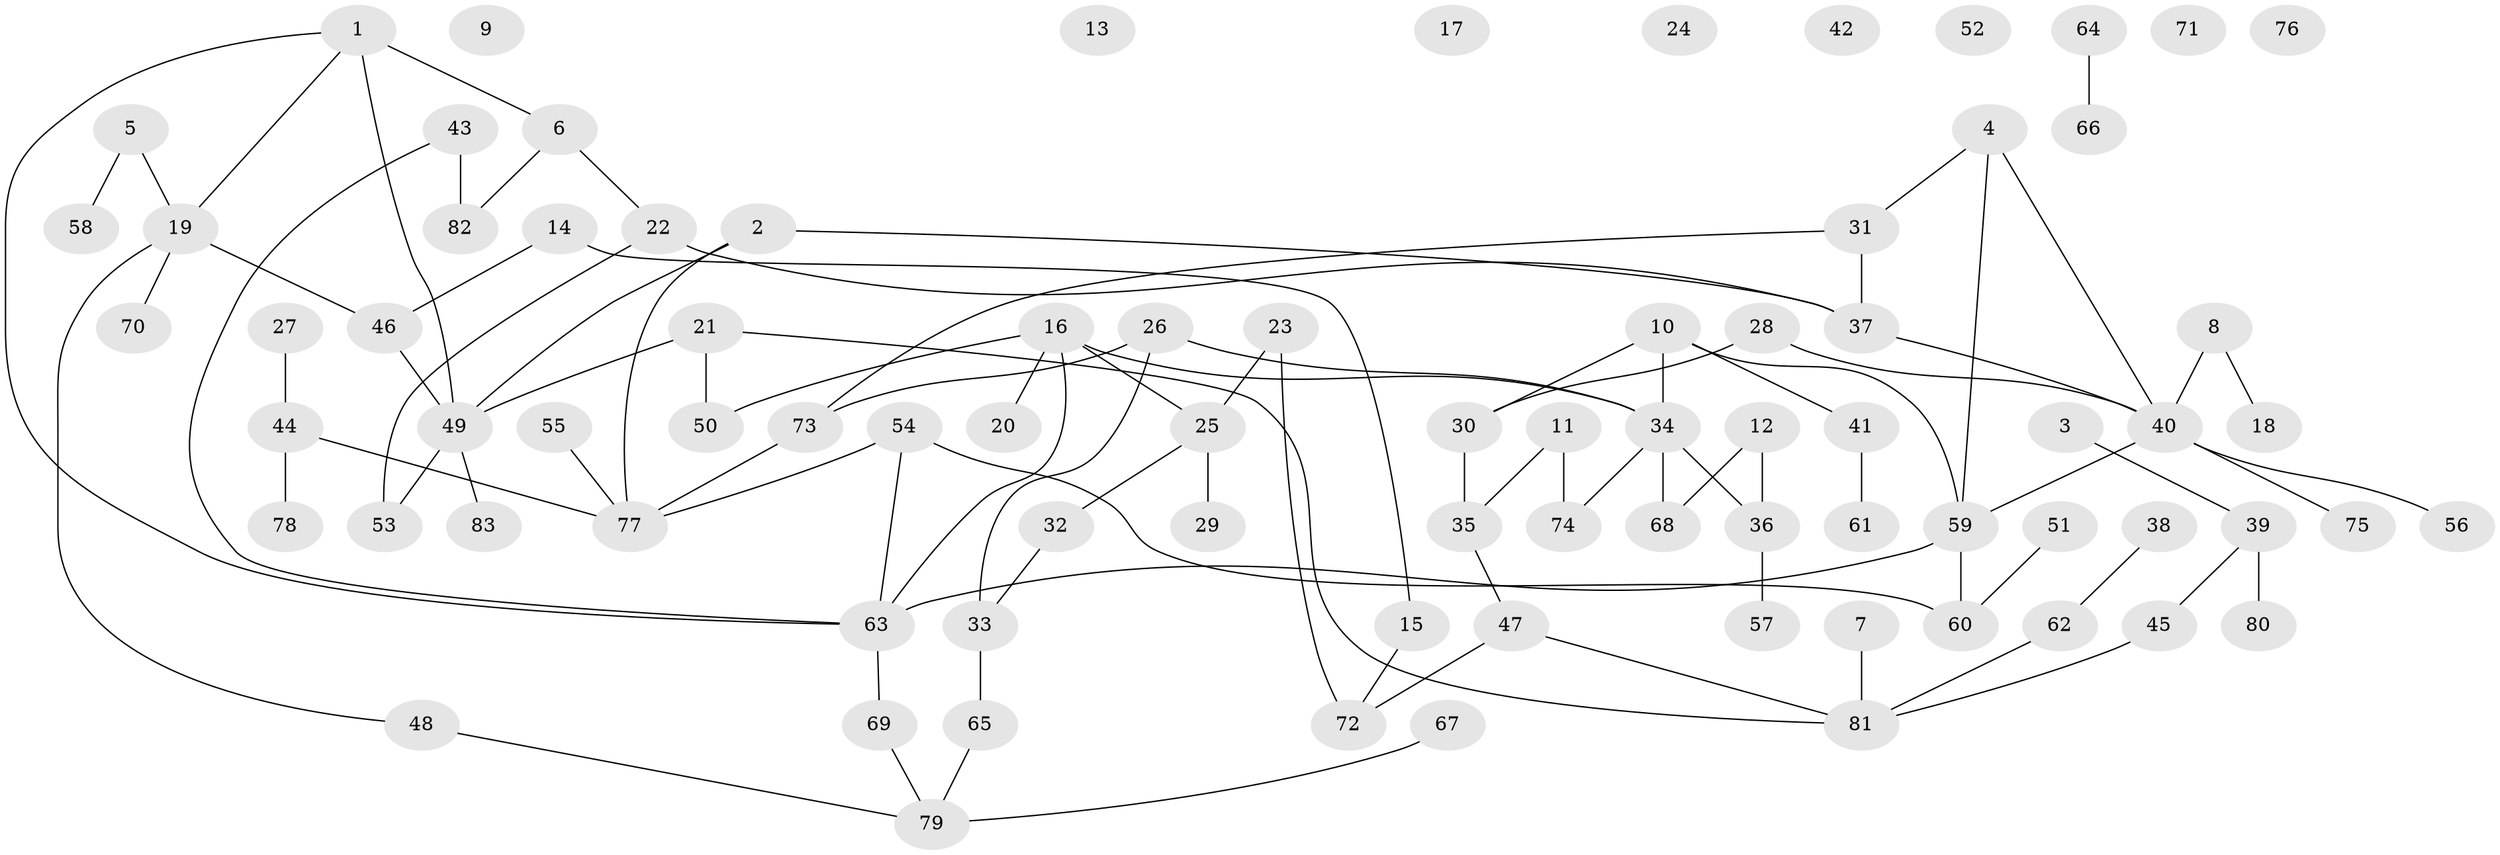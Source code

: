 // Generated by graph-tools (version 1.1) at 2025/40/03/09/25 04:40:15]
// undirected, 83 vertices, 95 edges
graph export_dot {
graph [start="1"]
  node [color=gray90,style=filled];
  1;
  2;
  3;
  4;
  5;
  6;
  7;
  8;
  9;
  10;
  11;
  12;
  13;
  14;
  15;
  16;
  17;
  18;
  19;
  20;
  21;
  22;
  23;
  24;
  25;
  26;
  27;
  28;
  29;
  30;
  31;
  32;
  33;
  34;
  35;
  36;
  37;
  38;
  39;
  40;
  41;
  42;
  43;
  44;
  45;
  46;
  47;
  48;
  49;
  50;
  51;
  52;
  53;
  54;
  55;
  56;
  57;
  58;
  59;
  60;
  61;
  62;
  63;
  64;
  65;
  66;
  67;
  68;
  69;
  70;
  71;
  72;
  73;
  74;
  75;
  76;
  77;
  78;
  79;
  80;
  81;
  82;
  83;
  1 -- 6;
  1 -- 19;
  1 -- 49;
  1 -- 63;
  2 -- 37;
  2 -- 49;
  2 -- 77;
  3 -- 39;
  4 -- 31;
  4 -- 40;
  4 -- 59;
  5 -- 19;
  5 -- 58;
  6 -- 22;
  6 -- 82;
  7 -- 81;
  8 -- 18;
  8 -- 40;
  10 -- 30;
  10 -- 34;
  10 -- 41;
  10 -- 59;
  11 -- 35;
  11 -- 74;
  12 -- 36;
  12 -- 68;
  14 -- 15;
  14 -- 46;
  15 -- 72;
  16 -- 20;
  16 -- 25;
  16 -- 34;
  16 -- 50;
  16 -- 63;
  19 -- 46;
  19 -- 48;
  19 -- 70;
  21 -- 49;
  21 -- 50;
  21 -- 81;
  22 -- 37;
  22 -- 53;
  23 -- 25;
  23 -- 72;
  25 -- 29;
  25 -- 32;
  26 -- 33;
  26 -- 34;
  26 -- 73;
  27 -- 44;
  28 -- 30;
  28 -- 40;
  30 -- 35;
  31 -- 37;
  31 -- 73;
  32 -- 33;
  33 -- 65;
  34 -- 36;
  34 -- 68;
  34 -- 74;
  35 -- 47;
  36 -- 57;
  37 -- 40;
  38 -- 62;
  39 -- 45;
  39 -- 80;
  40 -- 56;
  40 -- 59;
  40 -- 75;
  41 -- 61;
  43 -- 63;
  43 -- 82;
  44 -- 77;
  44 -- 78;
  45 -- 81;
  46 -- 49;
  47 -- 72;
  47 -- 81;
  48 -- 79;
  49 -- 53;
  49 -- 83;
  51 -- 60;
  54 -- 60;
  54 -- 63;
  54 -- 77;
  55 -- 77;
  59 -- 60;
  59 -- 63;
  62 -- 81;
  63 -- 69;
  64 -- 66;
  65 -- 79;
  67 -- 79;
  69 -- 79;
  73 -- 77;
}
